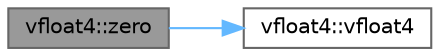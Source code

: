digraph "vfloat4::zero"
{
 // LATEX_PDF_SIZE
  bgcolor="transparent";
  edge [fontname=Helvetica,fontsize=10,labelfontname=Helvetica,labelfontsize=10];
  node [fontname=Helvetica,fontsize=10,shape=box,height=0.2,width=0.4];
  rankdir="LR";
  Node1 [id="Node000001",label="vfloat4::zero",height=0.2,width=0.4,color="gray40", fillcolor="grey60", style="filled", fontcolor="black",tooltip="Factory that returns a vector of zeros."];
  Node1 -> Node2 [id="edge1_Node000001_Node000002",color="steelblue1",style="solid",tooltip=" "];
  Node2 [id="Node000002",label="vfloat4::vfloat4",height=0.2,width=0.4,color="grey40", fillcolor="white", style="filled",URL="$structvfloat4.html#a9df51cb30b68d6d51ca607e64aa1ebf0",tooltip="Construct from zero-initialized value."];
}
